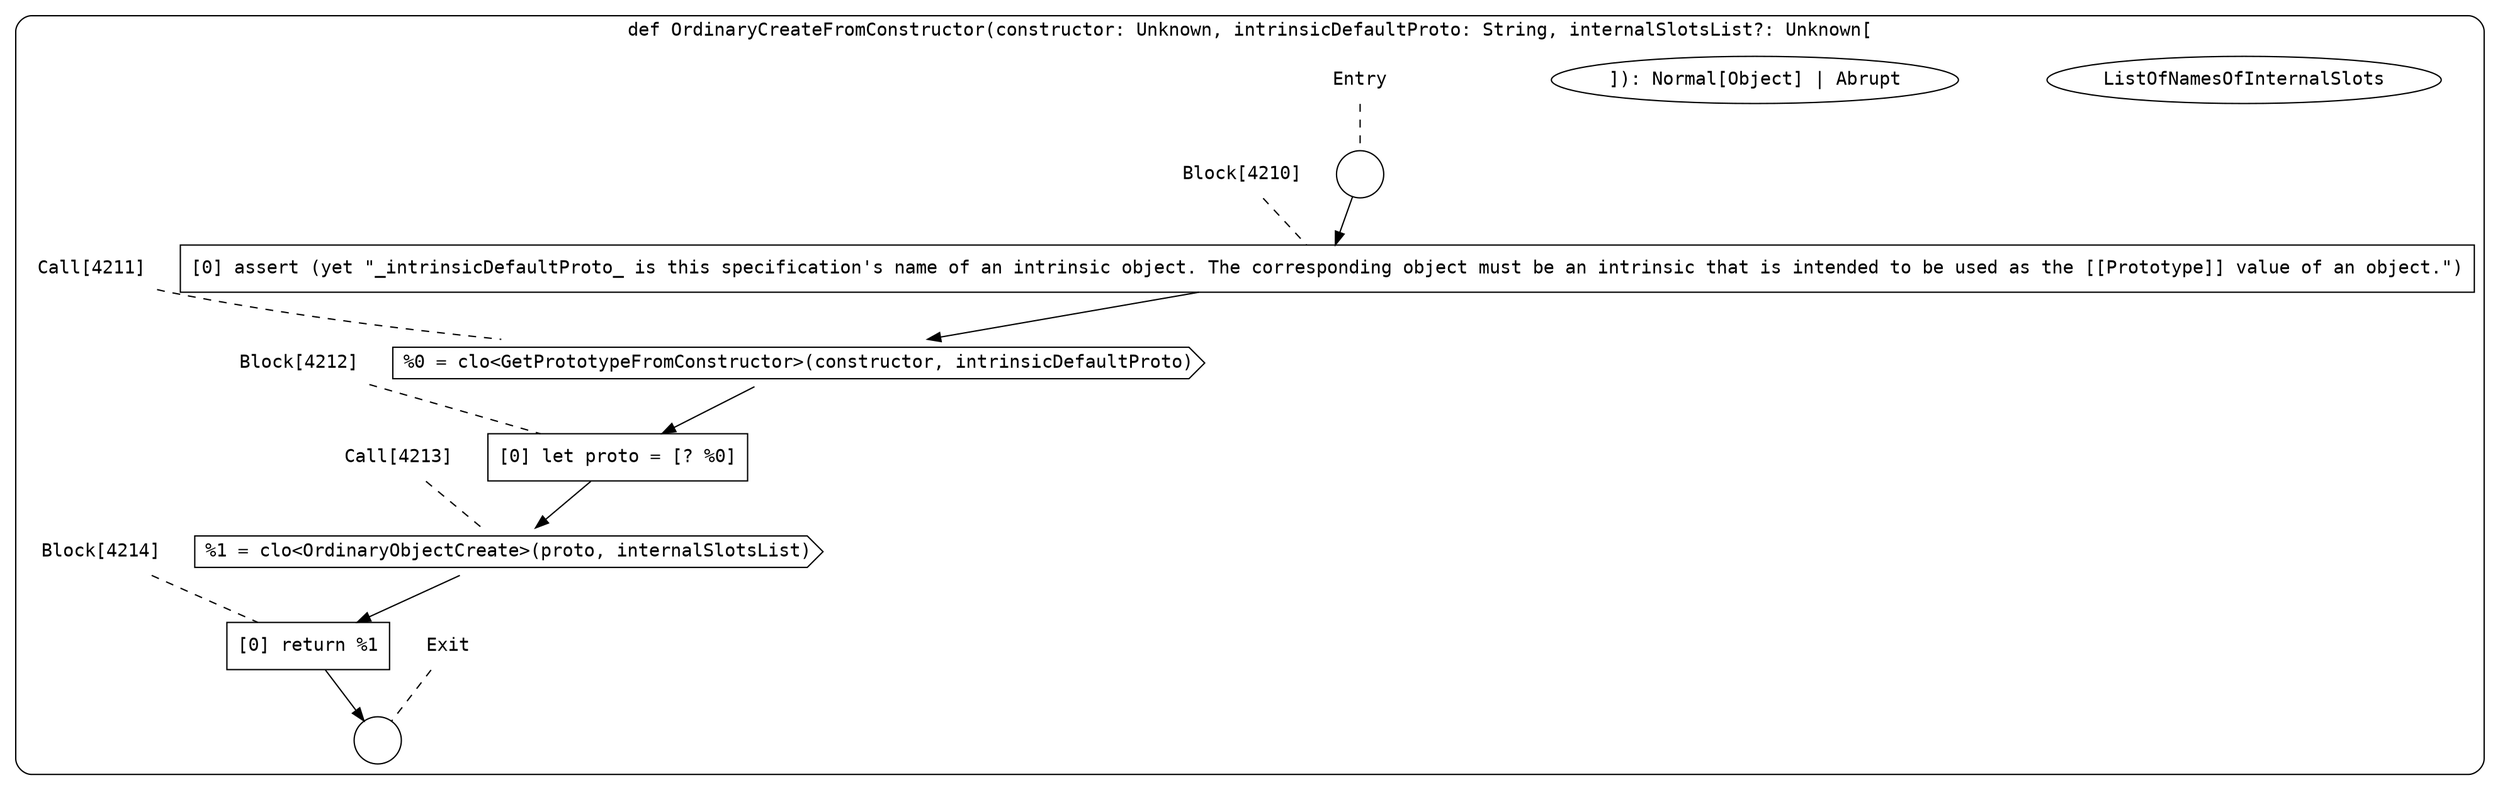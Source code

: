 digraph {
  graph [fontname = "Consolas"]
  node [fontname = "Consolas"]
  edge [fontname = "Consolas"]
  subgraph cluster1073 {
    label = "def OrdinaryCreateFromConstructor(constructor: Unknown, intrinsicDefaultProto: String, internalSlotsList?: Unknown["ListOfNamesOfInternalSlots"]): Normal[Object] | Abrupt"
    style = rounded
    cluster1073_entry_name [shape=none, label=<<font color="black">Entry</font>>]
    cluster1073_entry_name -> cluster1073_entry [arrowhead=none, color="black", style=dashed]
    cluster1073_entry [shape=circle label=" " color="black" fillcolor="white" style=filled]
    cluster1073_entry -> node4210 [color="black"]
    cluster1073_exit_name [shape=none, label=<<font color="black">Exit</font>>]
    cluster1073_exit_name -> cluster1073_exit [arrowhead=none, color="black", style=dashed]
    cluster1073_exit [shape=circle label=" " color="black" fillcolor="white" style=filled]
    node4210_name [shape=none, label=<<font color="black">Block[4210]</font>>]
    node4210_name -> node4210 [arrowhead=none, color="black", style=dashed]
    node4210 [shape=box, label=<<font color="black">[0] assert (yet &quot;_intrinsicDefaultProto_ is this specification's name of an intrinsic object. The corresponding object must be an intrinsic that is intended to be used as the [[Prototype]] value of an object.&quot;)<BR ALIGN="LEFT"/></font>> color="black" fillcolor="white", style=filled]
    node4210 -> node4211 [color="black"]
    node4211_name [shape=none, label=<<font color="black">Call[4211]</font>>]
    node4211_name -> node4211 [arrowhead=none, color="black", style=dashed]
    node4211 [shape=cds, label=<<font color="black">%0 = clo&lt;GetPrototypeFromConstructor&gt;(constructor, intrinsicDefaultProto)</font>> color="black" fillcolor="white", style=filled]
    node4211 -> node4212 [color="black"]
    node4212_name [shape=none, label=<<font color="black">Block[4212]</font>>]
    node4212_name -> node4212 [arrowhead=none, color="black", style=dashed]
    node4212 [shape=box, label=<<font color="black">[0] let proto = [? %0]<BR ALIGN="LEFT"/></font>> color="black" fillcolor="white", style=filled]
    node4212 -> node4213 [color="black"]
    node4213_name [shape=none, label=<<font color="black">Call[4213]</font>>]
    node4213_name -> node4213 [arrowhead=none, color="black", style=dashed]
    node4213 [shape=cds, label=<<font color="black">%1 = clo&lt;OrdinaryObjectCreate&gt;(proto, internalSlotsList)</font>> color="black" fillcolor="white", style=filled]
    node4213 -> node4214 [color="black"]
    node4214_name [shape=none, label=<<font color="black">Block[4214]</font>>]
    node4214_name -> node4214 [arrowhead=none, color="black", style=dashed]
    node4214 [shape=box, label=<<font color="black">[0] return %1<BR ALIGN="LEFT"/></font>> color="black" fillcolor="white", style=filled]
    node4214 -> cluster1073_exit [color="black"]
  }
}